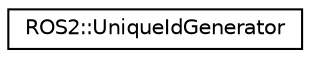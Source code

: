 digraph "Graphical Class Hierarchy"
{
 // LATEX_PDF_SIZE
  edge [fontname="Helvetica",fontsize="10",labelfontname="Helvetica",labelfontsize="10"];
  node [fontname="Helvetica",fontsize="10",shape=record];
  rankdir="LR";
  Node0 [label="ROS2::UniqueIdGenerator",height=0.2,width=0.4,color="black", fillcolor="white", style="filled",URL="$class_r_o_s2_1_1_unique_id_generator.html",tooltip="Generate unique, positive id."];
}

